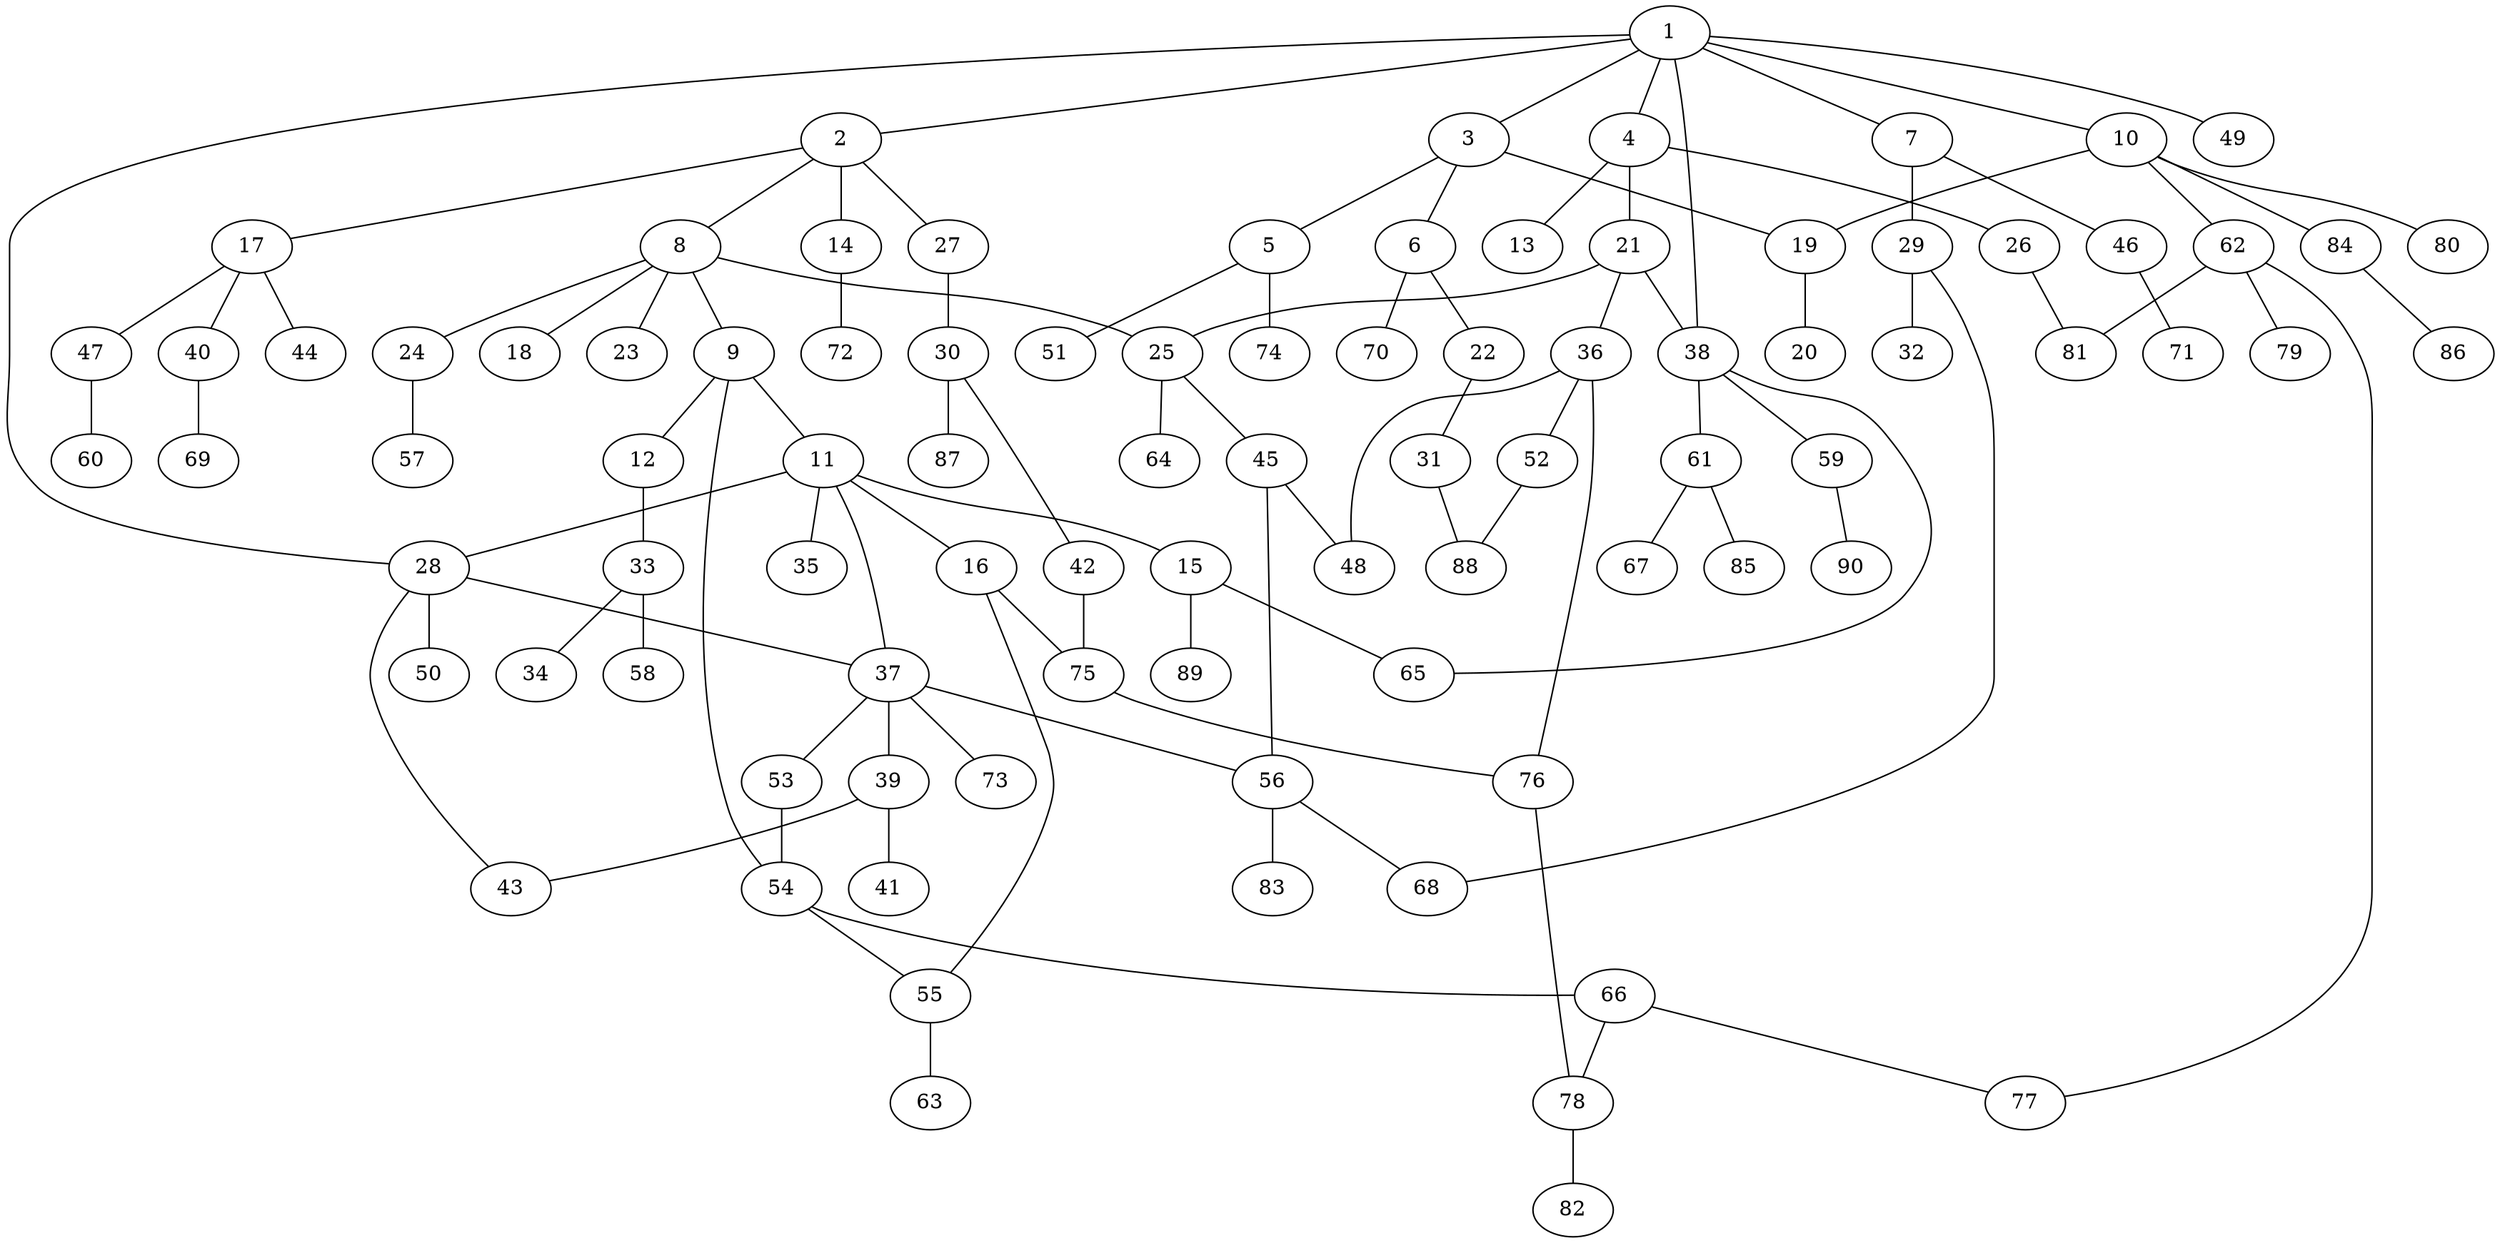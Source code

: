 graph graphname {1--2
1--3
1--4
1--7
1--10
1--28
1--38
1--49
2--8
2--14
2--17
2--27
3--5
3--6
3--19
4--13
4--21
4--26
5--51
5--74
6--22
6--70
7--29
7--46
8--9
8--18
8--23
8--24
8--25
9--11
9--12
9--54
10--19
10--62
10--80
10--84
11--15
11--16
11--28
11--35
11--37
12--33
14--72
15--65
15--89
16--55
16--75
17--40
17--44
17--47
19--20
21--25
21--36
21--38
22--31
24--57
25--45
25--64
26--81
27--30
28--37
28--43
28--50
29--32
29--68
30--42
30--87
31--88
33--34
33--58
36--48
36--52
36--76
37--39
37--53
37--56
37--73
38--59
38--61
38--65
39--41
39--43
40--69
42--75
45--48
45--56
46--71
47--60
52--88
53--54
54--55
54--66
55--63
56--68
56--83
59--90
61--67
61--85
62--77
62--79
62--81
66--77
66--78
75--76
76--78
78--82
84--86
}